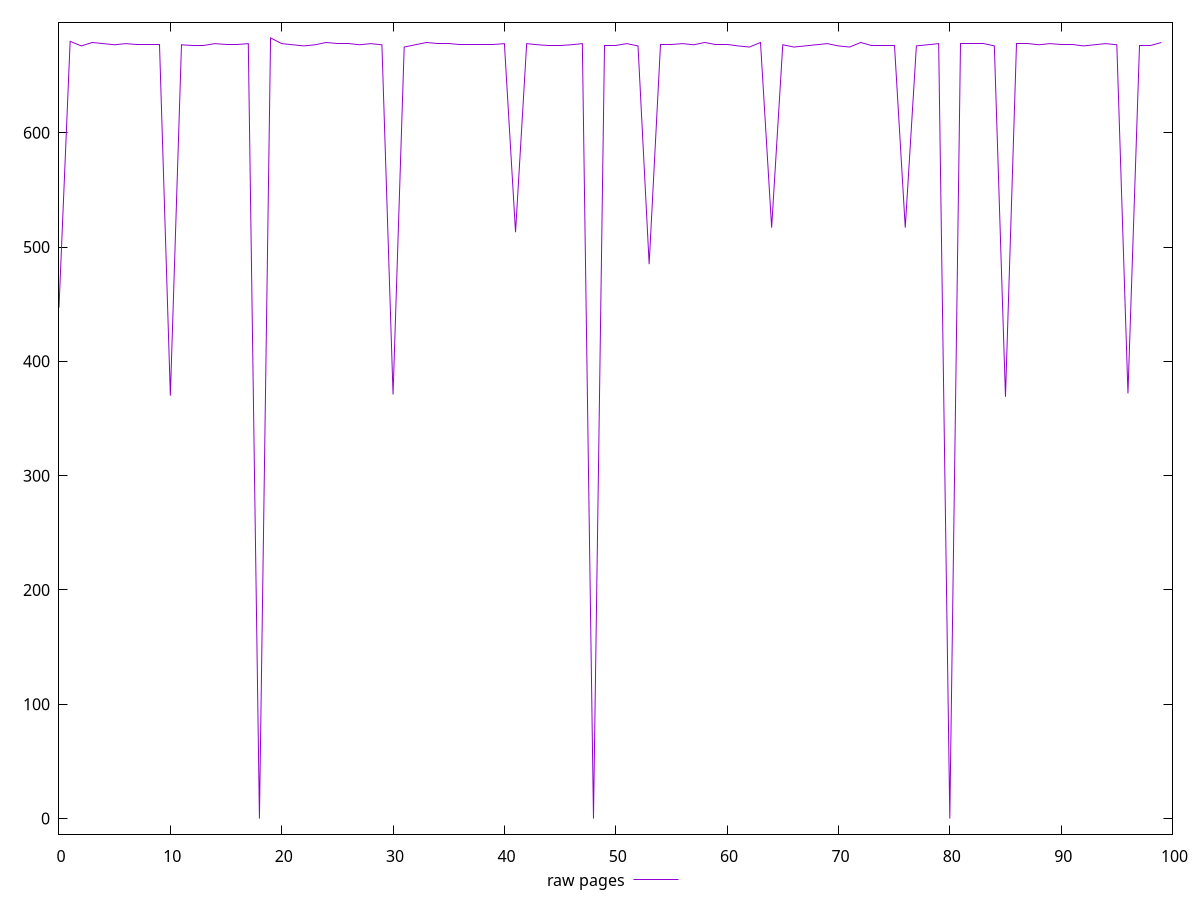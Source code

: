 $_rawPages <<EOF
447
680
676
679
678
677
678
677
677
677
370
677
676
676
678
677
677
678
0
683
678
677
676
677
679
678
678
677
678
677
371
675
677
679
678
678
677
677
677
677
678
513
678
677
676
676
677
678
0
676
676
678
676
485
677
677
678
677
679
677
677
676
675
679
517
677
675
676
677
678
676
675
679
676
676
676
517
676
677
678
0
678
678
678
676
369
678
678
677
678
677
677
676
677
678
677
372
676
676
679
EOF
set key outside below
set terminal pngcairo
set output "report_00005_2020-11-02T22-26-11.212Z/uses-rel-preload/pages//raw.png"
set yrange [-13.66:696.66]
plot $_rawPages title "raw pages" with line ,